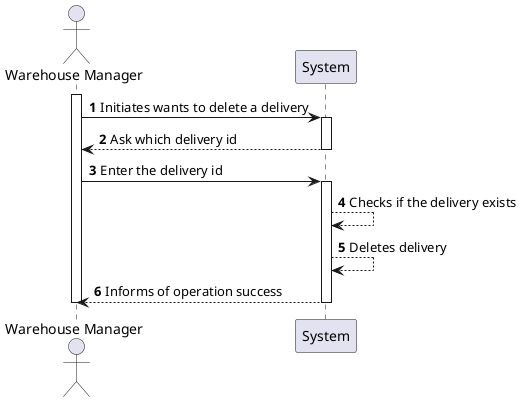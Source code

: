 @startuml USA07_1
'https://plantuml.com/sequence-diagram

autonumber
actor "Warehouse Manager" as WM
participant "System" as S

activate WM
WM -> S : Initiates wants to delete a delivery
activate S

S --> WM : Ask which delivery id
deactivate S

WM -> S : Enter the delivery id
activate S
S --> S: Checks if the delivery exists
S --> S: Deletes delivery
S --> WM : Informs of operation success
deactivate S

deactivate WM

@enduml